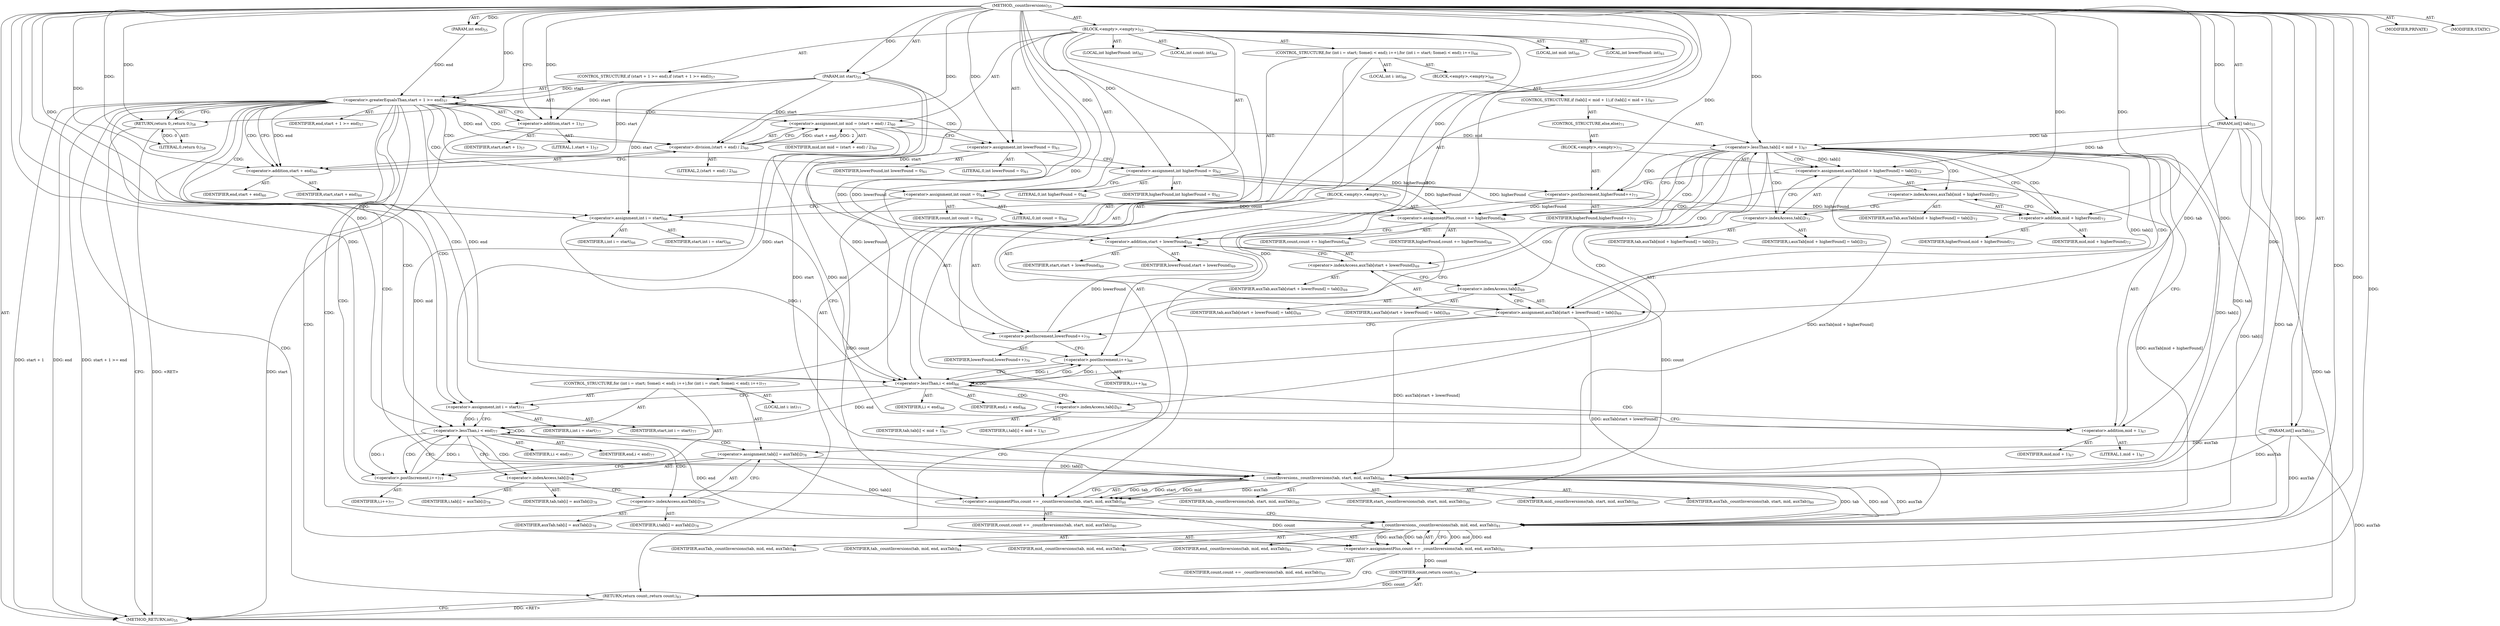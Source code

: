 digraph "_countInversions" {  
"238" [label = <(METHOD,_countInversions)<SUB>55</SUB>> ]
"239" [label = <(PARAM,int[] tab)<SUB>55</SUB>> ]
"240" [label = <(PARAM,int start)<SUB>55</SUB>> ]
"241" [label = <(PARAM,int end)<SUB>55</SUB>> ]
"242" [label = <(PARAM,int[] auxTab)<SUB>55</SUB>> ]
"243" [label = <(BLOCK,&lt;empty&gt;,&lt;empty&gt;)<SUB>55</SUB>> ]
"244" [label = <(CONTROL_STRUCTURE,if (start + 1 &gt;= end),if (start + 1 &gt;= end))<SUB>57</SUB>> ]
"245" [label = <(&lt;operator&gt;.greaterEqualsThan,start + 1 &gt;= end)<SUB>57</SUB>> ]
"246" [label = <(&lt;operator&gt;.addition,start + 1)<SUB>57</SUB>> ]
"247" [label = <(IDENTIFIER,start,start + 1)<SUB>57</SUB>> ]
"248" [label = <(LITERAL,1,start + 1)<SUB>57</SUB>> ]
"249" [label = <(IDENTIFIER,end,start + 1 &gt;= end)<SUB>57</SUB>> ]
"250" [label = <(RETURN,return 0;,return 0;)<SUB>58</SUB>> ]
"251" [label = <(LITERAL,0,return 0;)<SUB>58</SUB>> ]
"252" [label = <(LOCAL,int mid: int)<SUB>60</SUB>> ]
"253" [label = <(&lt;operator&gt;.assignment,int mid = (start + end) / 2)<SUB>60</SUB>> ]
"254" [label = <(IDENTIFIER,mid,int mid = (start + end) / 2)<SUB>60</SUB>> ]
"255" [label = <(&lt;operator&gt;.division,(start + end) / 2)<SUB>60</SUB>> ]
"256" [label = <(&lt;operator&gt;.addition,start + end)<SUB>60</SUB>> ]
"257" [label = <(IDENTIFIER,start,start + end)<SUB>60</SUB>> ]
"258" [label = <(IDENTIFIER,end,start + end)<SUB>60</SUB>> ]
"259" [label = <(LITERAL,2,(start + end) / 2)<SUB>60</SUB>> ]
"260" [label = <(LOCAL,int lowerFound: int)<SUB>61</SUB>> ]
"261" [label = <(&lt;operator&gt;.assignment,int lowerFound = 0)<SUB>61</SUB>> ]
"262" [label = <(IDENTIFIER,lowerFound,int lowerFound = 0)<SUB>61</SUB>> ]
"263" [label = <(LITERAL,0,int lowerFound = 0)<SUB>61</SUB>> ]
"264" [label = <(LOCAL,int higherFound: int)<SUB>62</SUB>> ]
"265" [label = <(&lt;operator&gt;.assignment,int higherFound = 0)<SUB>62</SUB>> ]
"266" [label = <(IDENTIFIER,higherFound,int higherFound = 0)<SUB>62</SUB>> ]
"267" [label = <(LITERAL,0,int higherFound = 0)<SUB>62</SUB>> ]
"268" [label = <(LOCAL,int count: int)<SUB>64</SUB>> ]
"269" [label = <(&lt;operator&gt;.assignment,int count = 0)<SUB>64</SUB>> ]
"270" [label = <(IDENTIFIER,count,int count = 0)<SUB>64</SUB>> ]
"271" [label = <(LITERAL,0,int count = 0)<SUB>64</SUB>> ]
"272" [label = <(CONTROL_STRUCTURE,for (int i = start; Some(i &lt; end); i++),for (int i = start; Some(i &lt; end); i++))<SUB>66</SUB>> ]
"273" [label = <(LOCAL,int i: int)<SUB>66</SUB>> ]
"274" [label = <(&lt;operator&gt;.assignment,int i = start)<SUB>66</SUB>> ]
"275" [label = <(IDENTIFIER,i,int i = start)<SUB>66</SUB>> ]
"276" [label = <(IDENTIFIER,start,int i = start)<SUB>66</SUB>> ]
"277" [label = <(&lt;operator&gt;.lessThan,i &lt; end)<SUB>66</SUB>> ]
"278" [label = <(IDENTIFIER,i,i &lt; end)<SUB>66</SUB>> ]
"279" [label = <(IDENTIFIER,end,i &lt; end)<SUB>66</SUB>> ]
"280" [label = <(&lt;operator&gt;.postIncrement,i++)<SUB>66</SUB>> ]
"281" [label = <(IDENTIFIER,i,i++)<SUB>66</SUB>> ]
"282" [label = <(BLOCK,&lt;empty&gt;,&lt;empty&gt;)<SUB>66</SUB>> ]
"283" [label = <(CONTROL_STRUCTURE,if (tab[i] &lt; mid + 1),if (tab[i] &lt; mid + 1))<SUB>67</SUB>> ]
"284" [label = <(&lt;operator&gt;.lessThan,tab[i] &lt; mid + 1)<SUB>67</SUB>> ]
"285" [label = <(&lt;operator&gt;.indexAccess,tab[i])<SUB>67</SUB>> ]
"286" [label = <(IDENTIFIER,tab,tab[i] &lt; mid + 1)<SUB>67</SUB>> ]
"287" [label = <(IDENTIFIER,i,tab[i] &lt; mid + 1)<SUB>67</SUB>> ]
"288" [label = <(&lt;operator&gt;.addition,mid + 1)<SUB>67</SUB>> ]
"289" [label = <(IDENTIFIER,mid,mid + 1)<SUB>67</SUB>> ]
"290" [label = <(LITERAL,1,mid + 1)<SUB>67</SUB>> ]
"291" [label = <(BLOCK,&lt;empty&gt;,&lt;empty&gt;)<SUB>67</SUB>> ]
"292" [label = <(&lt;operator&gt;.assignmentPlus,count += higherFound)<SUB>68</SUB>> ]
"293" [label = <(IDENTIFIER,count,count += higherFound)<SUB>68</SUB>> ]
"294" [label = <(IDENTIFIER,higherFound,count += higherFound)<SUB>68</SUB>> ]
"295" [label = <(&lt;operator&gt;.assignment,auxTab[start + lowerFound] = tab[i])<SUB>69</SUB>> ]
"296" [label = <(&lt;operator&gt;.indexAccess,auxTab[start + lowerFound])<SUB>69</SUB>> ]
"297" [label = <(IDENTIFIER,auxTab,auxTab[start + lowerFound] = tab[i])<SUB>69</SUB>> ]
"298" [label = <(&lt;operator&gt;.addition,start + lowerFound)<SUB>69</SUB>> ]
"299" [label = <(IDENTIFIER,start,start + lowerFound)<SUB>69</SUB>> ]
"300" [label = <(IDENTIFIER,lowerFound,start + lowerFound)<SUB>69</SUB>> ]
"301" [label = <(&lt;operator&gt;.indexAccess,tab[i])<SUB>69</SUB>> ]
"302" [label = <(IDENTIFIER,tab,auxTab[start + lowerFound] = tab[i])<SUB>69</SUB>> ]
"303" [label = <(IDENTIFIER,i,auxTab[start + lowerFound] = tab[i])<SUB>69</SUB>> ]
"304" [label = <(&lt;operator&gt;.postIncrement,lowerFound++)<SUB>70</SUB>> ]
"305" [label = <(IDENTIFIER,lowerFound,lowerFound++)<SUB>70</SUB>> ]
"306" [label = <(CONTROL_STRUCTURE,else,else)<SUB>71</SUB>> ]
"307" [label = <(BLOCK,&lt;empty&gt;,&lt;empty&gt;)<SUB>71</SUB>> ]
"308" [label = <(&lt;operator&gt;.assignment,auxTab[mid + higherFound] = tab[i])<SUB>72</SUB>> ]
"309" [label = <(&lt;operator&gt;.indexAccess,auxTab[mid + higherFound])<SUB>72</SUB>> ]
"310" [label = <(IDENTIFIER,auxTab,auxTab[mid + higherFound] = tab[i])<SUB>72</SUB>> ]
"311" [label = <(&lt;operator&gt;.addition,mid + higherFound)<SUB>72</SUB>> ]
"312" [label = <(IDENTIFIER,mid,mid + higherFound)<SUB>72</SUB>> ]
"313" [label = <(IDENTIFIER,higherFound,mid + higherFound)<SUB>72</SUB>> ]
"314" [label = <(&lt;operator&gt;.indexAccess,tab[i])<SUB>72</SUB>> ]
"315" [label = <(IDENTIFIER,tab,auxTab[mid + higherFound] = tab[i])<SUB>72</SUB>> ]
"316" [label = <(IDENTIFIER,i,auxTab[mid + higherFound] = tab[i])<SUB>72</SUB>> ]
"317" [label = <(&lt;operator&gt;.postIncrement,higherFound++)<SUB>73</SUB>> ]
"318" [label = <(IDENTIFIER,higherFound,higherFound++)<SUB>73</SUB>> ]
"319" [label = <(CONTROL_STRUCTURE,for (int i = start; Some(i &lt; end); i++),for (int i = start; Some(i &lt; end); i++))<SUB>77</SUB>> ]
"320" [label = <(LOCAL,int i: int)<SUB>77</SUB>> ]
"321" [label = <(&lt;operator&gt;.assignment,int i = start)<SUB>77</SUB>> ]
"322" [label = <(IDENTIFIER,i,int i = start)<SUB>77</SUB>> ]
"323" [label = <(IDENTIFIER,start,int i = start)<SUB>77</SUB>> ]
"324" [label = <(&lt;operator&gt;.lessThan,i &lt; end)<SUB>77</SUB>> ]
"325" [label = <(IDENTIFIER,i,i &lt; end)<SUB>77</SUB>> ]
"326" [label = <(IDENTIFIER,end,i &lt; end)<SUB>77</SUB>> ]
"327" [label = <(&lt;operator&gt;.postIncrement,i++)<SUB>77</SUB>> ]
"328" [label = <(IDENTIFIER,i,i++)<SUB>77</SUB>> ]
"329" [label = <(&lt;operator&gt;.assignment,tab[i] = auxTab[i])<SUB>78</SUB>> ]
"330" [label = <(&lt;operator&gt;.indexAccess,tab[i])<SUB>78</SUB>> ]
"331" [label = <(IDENTIFIER,tab,tab[i] = auxTab[i])<SUB>78</SUB>> ]
"332" [label = <(IDENTIFIER,i,tab[i] = auxTab[i])<SUB>78</SUB>> ]
"333" [label = <(&lt;operator&gt;.indexAccess,auxTab[i])<SUB>78</SUB>> ]
"334" [label = <(IDENTIFIER,auxTab,tab[i] = auxTab[i])<SUB>78</SUB>> ]
"335" [label = <(IDENTIFIER,i,tab[i] = auxTab[i])<SUB>78</SUB>> ]
"336" [label = <(&lt;operator&gt;.assignmentPlus,count += _countInversions(tab, start, mid, auxTab))<SUB>80</SUB>> ]
"337" [label = <(IDENTIFIER,count,count += _countInversions(tab, start, mid, auxTab))<SUB>80</SUB>> ]
"338" [label = <(_countInversions,_countInversions(tab, start, mid, auxTab))<SUB>80</SUB>> ]
"339" [label = <(IDENTIFIER,tab,_countInversions(tab, start, mid, auxTab))<SUB>80</SUB>> ]
"340" [label = <(IDENTIFIER,start,_countInversions(tab, start, mid, auxTab))<SUB>80</SUB>> ]
"341" [label = <(IDENTIFIER,mid,_countInversions(tab, start, mid, auxTab))<SUB>80</SUB>> ]
"342" [label = <(IDENTIFIER,auxTab,_countInversions(tab, start, mid, auxTab))<SUB>80</SUB>> ]
"343" [label = <(&lt;operator&gt;.assignmentPlus,count += _countInversions(tab, mid, end, auxTab))<SUB>81</SUB>> ]
"344" [label = <(IDENTIFIER,count,count += _countInversions(tab, mid, end, auxTab))<SUB>81</SUB>> ]
"345" [label = <(_countInversions,_countInversions(tab, mid, end, auxTab))<SUB>81</SUB>> ]
"346" [label = <(IDENTIFIER,tab,_countInversions(tab, mid, end, auxTab))<SUB>81</SUB>> ]
"347" [label = <(IDENTIFIER,mid,_countInversions(tab, mid, end, auxTab))<SUB>81</SUB>> ]
"348" [label = <(IDENTIFIER,end,_countInversions(tab, mid, end, auxTab))<SUB>81</SUB>> ]
"349" [label = <(IDENTIFIER,auxTab,_countInversions(tab, mid, end, auxTab))<SUB>81</SUB>> ]
"350" [label = <(RETURN,return count;,return count;)<SUB>83</SUB>> ]
"351" [label = <(IDENTIFIER,count,return count;)<SUB>83</SUB>> ]
"352" [label = <(MODIFIER,PRIVATE)> ]
"353" [label = <(MODIFIER,STATIC)> ]
"354" [label = <(METHOD_RETURN,int)<SUB>55</SUB>> ]
  "238" -> "239"  [ label = "AST: "] 
  "238" -> "240"  [ label = "AST: "] 
  "238" -> "241"  [ label = "AST: "] 
  "238" -> "242"  [ label = "AST: "] 
  "238" -> "243"  [ label = "AST: "] 
  "238" -> "352"  [ label = "AST: "] 
  "238" -> "353"  [ label = "AST: "] 
  "238" -> "354"  [ label = "AST: "] 
  "243" -> "244"  [ label = "AST: "] 
  "243" -> "252"  [ label = "AST: "] 
  "243" -> "253"  [ label = "AST: "] 
  "243" -> "260"  [ label = "AST: "] 
  "243" -> "261"  [ label = "AST: "] 
  "243" -> "264"  [ label = "AST: "] 
  "243" -> "265"  [ label = "AST: "] 
  "243" -> "268"  [ label = "AST: "] 
  "243" -> "269"  [ label = "AST: "] 
  "243" -> "272"  [ label = "AST: "] 
  "243" -> "319"  [ label = "AST: "] 
  "243" -> "336"  [ label = "AST: "] 
  "243" -> "343"  [ label = "AST: "] 
  "243" -> "350"  [ label = "AST: "] 
  "244" -> "245"  [ label = "AST: "] 
  "244" -> "250"  [ label = "AST: "] 
  "245" -> "246"  [ label = "AST: "] 
  "245" -> "249"  [ label = "AST: "] 
  "246" -> "247"  [ label = "AST: "] 
  "246" -> "248"  [ label = "AST: "] 
  "250" -> "251"  [ label = "AST: "] 
  "253" -> "254"  [ label = "AST: "] 
  "253" -> "255"  [ label = "AST: "] 
  "255" -> "256"  [ label = "AST: "] 
  "255" -> "259"  [ label = "AST: "] 
  "256" -> "257"  [ label = "AST: "] 
  "256" -> "258"  [ label = "AST: "] 
  "261" -> "262"  [ label = "AST: "] 
  "261" -> "263"  [ label = "AST: "] 
  "265" -> "266"  [ label = "AST: "] 
  "265" -> "267"  [ label = "AST: "] 
  "269" -> "270"  [ label = "AST: "] 
  "269" -> "271"  [ label = "AST: "] 
  "272" -> "273"  [ label = "AST: "] 
  "272" -> "274"  [ label = "AST: "] 
  "272" -> "277"  [ label = "AST: "] 
  "272" -> "280"  [ label = "AST: "] 
  "272" -> "282"  [ label = "AST: "] 
  "274" -> "275"  [ label = "AST: "] 
  "274" -> "276"  [ label = "AST: "] 
  "277" -> "278"  [ label = "AST: "] 
  "277" -> "279"  [ label = "AST: "] 
  "280" -> "281"  [ label = "AST: "] 
  "282" -> "283"  [ label = "AST: "] 
  "283" -> "284"  [ label = "AST: "] 
  "283" -> "291"  [ label = "AST: "] 
  "283" -> "306"  [ label = "AST: "] 
  "284" -> "285"  [ label = "AST: "] 
  "284" -> "288"  [ label = "AST: "] 
  "285" -> "286"  [ label = "AST: "] 
  "285" -> "287"  [ label = "AST: "] 
  "288" -> "289"  [ label = "AST: "] 
  "288" -> "290"  [ label = "AST: "] 
  "291" -> "292"  [ label = "AST: "] 
  "291" -> "295"  [ label = "AST: "] 
  "291" -> "304"  [ label = "AST: "] 
  "292" -> "293"  [ label = "AST: "] 
  "292" -> "294"  [ label = "AST: "] 
  "295" -> "296"  [ label = "AST: "] 
  "295" -> "301"  [ label = "AST: "] 
  "296" -> "297"  [ label = "AST: "] 
  "296" -> "298"  [ label = "AST: "] 
  "298" -> "299"  [ label = "AST: "] 
  "298" -> "300"  [ label = "AST: "] 
  "301" -> "302"  [ label = "AST: "] 
  "301" -> "303"  [ label = "AST: "] 
  "304" -> "305"  [ label = "AST: "] 
  "306" -> "307"  [ label = "AST: "] 
  "307" -> "308"  [ label = "AST: "] 
  "307" -> "317"  [ label = "AST: "] 
  "308" -> "309"  [ label = "AST: "] 
  "308" -> "314"  [ label = "AST: "] 
  "309" -> "310"  [ label = "AST: "] 
  "309" -> "311"  [ label = "AST: "] 
  "311" -> "312"  [ label = "AST: "] 
  "311" -> "313"  [ label = "AST: "] 
  "314" -> "315"  [ label = "AST: "] 
  "314" -> "316"  [ label = "AST: "] 
  "317" -> "318"  [ label = "AST: "] 
  "319" -> "320"  [ label = "AST: "] 
  "319" -> "321"  [ label = "AST: "] 
  "319" -> "324"  [ label = "AST: "] 
  "319" -> "327"  [ label = "AST: "] 
  "319" -> "329"  [ label = "AST: "] 
  "321" -> "322"  [ label = "AST: "] 
  "321" -> "323"  [ label = "AST: "] 
  "324" -> "325"  [ label = "AST: "] 
  "324" -> "326"  [ label = "AST: "] 
  "327" -> "328"  [ label = "AST: "] 
  "329" -> "330"  [ label = "AST: "] 
  "329" -> "333"  [ label = "AST: "] 
  "330" -> "331"  [ label = "AST: "] 
  "330" -> "332"  [ label = "AST: "] 
  "333" -> "334"  [ label = "AST: "] 
  "333" -> "335"  [ label = "AST: "] 
  "336" -> "337"  [ label = "AST: "] 
  "336" -> "338"  [ label = "AST: "] 
  "338" -> "339"  [ label = "AST: "] 
  "338" -> "340"  [ label = "AST: "] 
  "338" -> "341"  [ label = "AST: "] 
  "338" -> "342"  [ label = "AST: "] 
  "343" -> "344"  [ label = "AST: "] 
  "343" -> "345"  [ label = "AST: "] 
  "345" -> "346"  [ label = "AST: "] 
  "345" -> "347"  [ label = "AST: "] 
  "345" -> "348"  [ label = "AST: "] 
  "345" -> "349"  [ label = "AST: "] 
  "350" -> "351"  [ label = "AST: "] 
  "253" -> "261"  [ label = "CFG: "] 
  "261" -> "265"  [ label = "CFG: "] 
  "265" -> "269"  [ label = "CFG: "] 
  "269" -> "274"  [ label = "CFG: "] 
  "336" -> "345"  [ label = "CFG: "] 
  "343" -> "350"  [ label = "CFG: "] 
  "350" -> "354"  [ label = "CFG: "] 
  "245" -> "250"  [ label = "CFG: "] 
  "245" -> "256"  [ label = "CFG: "] 
  "250" -> "354"  [ label = "CFG: "] 
  "255" -> "253"  [ label = "CFG: "] 
  "274" -> "277"  [ label = "CFG: "] 
  "277" -> "285"  [ label = "CFG: "] 
  "277" -> "321"  [ label = "CFG: "] 
  "280" -> "277"  [ label = "CFG: "] 
  "321" -> "324"  [ label = "CFG: "] 
  "324" -> "330"  [ label = "CFG: "] 
  "324" -> "338"  [ label = "CFG: "] 
  "327" -> "324"  [ label = "CFG: "] 
  "329" -> "327"  [ label = "CFG: "] 
  "338" -> "336"  [ label = "CFG: "] 
  "345" -> "343"  [ label = "CFG: "] 
  "246" -> "245"  [ label = "CFG: "] 
  "256" -> "255"  [ label = "CFG: "] 
  "330" -> "333"  [ label = "CFG: "] 
  "333" -> "329"  [ label = "CFG: "] 
  "284" -> "292"  [ label = "CFG: "] 
  "284" -> "311"  [ label = "CFG: "] 
  "285" -> "288"  [ label = "CFG: "] 
  "288" -> "284"  [ label = "CFG: "] 
  "292" -> "298"  [ label = "CFG: "] 
  "295" -> "304"  [ label = "CFG: "] 
  "304" -> "280"  [ label = "CFG: "] 
  "296" -> "301"  [ label = "CFG: "] 
  "301" -> "295"  [ label = "CFG: "] 
  "308" -> "317"  [ label = "CFG: "] 
  "317" -> "280"  [ label = "CFG: "] 
  "298" -> "296"  [ label = "CFG: "] 
  "309" -> "314"  [ label = "CFG: "] 
  "314" -> "308"  [ label = "CFG: "] 
  "311" -> "309"  [ label = "CFG: "] 
  "238" -> "246"  [ label = "CFG: "] 
  "350" -> "354"  [ label = "DDG: &lt;RET&gt;"] 
  "250" -> "354"  [ label = "DDG: &lt;RET&gt;"] 
  "239" -> "354"  [ label = "DDG: tab"] 
  "242" -> "354"  [ label = "DDG: auxTab"] 
  "246" -> "354"  [ label = "DDG: start"] 
  "245" -> "354"  [ label = "DDG: start + 1"] 
  "245" -> "354"  [ label = "DDG: end"] 
  "245" -> "354"  [ label = "DDG: start + 1 &gt;= end"] 
  "238" -> "239"  [ label = "DDG: "] 
  "238" -> "240"  [ label = "DDG: "] 
  "238" -> "241"  [ label = "DDG: "] 
  "238" -> "242"  [ label = "DDG: "] 
  "255" -> "253"  [ label = "DDG: start + end"] 
  "255" -> "253"  [ label = "DDG: 2"] 
  "238" -> "261"  [ label = "DDG: "] 
  "238" -> "265"  [ label = "DDG: "] 
  "238" -> "269"  [ label = "DDG: "] 
  "338" -> "336"  [ label = "DDG: tab"] 
  "338" -> "336"  [ label = "DDG: start"] 
  "338" -> "336"  [ label = "DDG: mid"] 
  "338" -> "336"  [ label = "DDG: auxTab"] 
  "345" -> "343"  [ label = "DDG: tab"] 
  "345" -> "343"  [ label = "DDG: mid"] 
  "345" -> "343"  [ label = "DDG: end"] 
  "345" -> "343"  [ label = "DDG: auxTab"] 
  "351" -> "350"  [ label = "DDG: count"] 
  "251" -> "250"  [ label = "DDG: 0"] 
  "238" -> "250"  [ label = "DDG: "] 
  "238" -> "274"  [ label = "DDG: "] 
  "240" -> "274"  [ label = "DDG: start"] 
  "238" -> "321"  [ label = "DDG: "] 
  "240" -> "321"  [ label = "DDG: start"] 
  "242" -> "329"  [ label = "DDG: auxTab"] 
  "269" -> "336"  [ label = "DDG: count"] 
  "292" -> "336"  [ label = "DDG: count"] 
  "238" -> "336"  [ label = "DDG: "] 
  "336" -> "343"  [ label = "DDG: count"] 
  "238" -> "343"  [ label = "DDG: "] 
  "343" -> "351"  [ label = "DDG: count"] 
  "238" -> "351"  [ label = "DDG: "] 
  "240" -> "245"  [ label = "DDG: start"] 
  "238" -> "245"  [ label = "DDG: "] 
  "241" -> "245"  [ label = "DDG: end"] 
  "238" -> "251"  [ label = "DDG: "] 
  "238" -> "255"  [ label = "DDG: "] 
  "240" -> "255"  [ label = "DDG: start"] 
  "245" -> "255"  [ label = "DDG: end"] 
  "274" -> "277"  [ label = "DDG: i"] 
  "280" -> "277"  [ label = "DDG: i"] 
  "238" -> "277"  [ label = "DDG: "] 
  "245" -> "277"  [ label = "DDG: end"] 
  "277" -> "280"  [ label = "DDG: i"] 
  "238" -> "280"  [ label = "DDG: "] 
  "321" -> "324"  [ label = "DDG: i"] 
  "327" -> "324"  [ label = "DDG: i"] 
  "238" -> "324"  [ label = "DDG: "] 
  "277" -> "324"  [ label = "DDG: end"] 
  "324" -> "327"  [ label = "DDG: i"] 
  "238" -> "327"  [ label = "DDG: "] 
  "239" -> "338"  [ label = "DDG: tab"] 
  "329" -> "338"  [ label = "DDG: tab[i]"] 
  "238" -> "338"  [ label = "DDG: "] 
  "284" -> "338"  [ label = "DDG: tab[i]"] 
  "240" -> "338"  [ label = "DDG: start"] 
  "253" -> "338"  [ label = "DDG: mid"] 
  "242" -> "338"  [ label = "DDG: auxTab"] 
  "308" -> "338"  [ label = "DDG: auxTab[mid + higherFound]"] 
  "295" -> "338"  [ label = "DDG: auxTab[start + lowerFound]"] 
  "338" -> "345"  [ label = "DDG: tab"] 
  "329" -> "345"  [ label = "DDG: tab[i]"] 
  "238" -> "345"  [ label = "DDG: "] 
  "239" -> "345"  [ label = "DDG: tab"] 
  "284" -> "345"  [ label = "DDG: tab[i]"] 
  "338" -> "345"  [ label = "DDG: mid"] 
  "324" -> "345"  [ label = "DDG: end"] 
  "338" -> "345"  [ label = "DDG: auxTab"] 
  "308" -> "345"  [ label = "DDG: auxTab[mid + higherFound]"] 
  "295" -> "345"  [ label = "DDG: auxTab[start + lowerFound]"] 
  "242" -> "345"  [ label = "DDG: auxTab"] 
  "240" -> "246"  [ label = "DDG: start"] 
  "238" -> "246"  [ label = "DDG: "] 
  "238" -> "256"  [ label = "DDG: "] 
  "240" -> "256"  [ label = "DDG: start"] 
  "245" -> "256"  [ label = "DDG: end"] 
  "239" -> "284"  [ label = "DDG: tab"] 
  "253" -> "284"  [ label = "DDG: mid"] 
  "238" -> "284"  [ label = "DDG: "] 
  "265" -> "292"  [ label = "DDG: higherFound"] 
  "317" -> "292"  [ label = "DDG: higherFound"] 
  "238" -> "292"  [ label = "DDG: "] 
  "239" -> "295"  [ label = "DDG: tab"] 
  "284" -> "295"  [ label = "DDG: tab[i]"] 
  "253" -> "288"  [ label = "DDG: mid"] 
  "238" -> "288"  [ label = "DDG: "] 
  "269" -> "292"  [ label = "DDG: count"] 
  "238" -> "304"  [ label = "DDG: "] 
  "261" -> "304"  [ label = "DDG: lowerFound"] 
  "239" -> "308"  [ label = "DDG: tab"] 
  "284" -> "308"  [ label = "DDG: tab[i]"] 
  "238" -> "317"  [ label = "DDG: "] 
  "265" -> "317"  [ label = "DDG: higherFound"] 
  "238" -> "298"  [ label = "DDG: "] 
  "240" -> "298"  [ label = "DDG: start"] 
  "261" -> "298"  [ label = "DDG: lowerFound"] 
  "304" -> "298"  [ label = "DDG: lowerFound"] 
  "238" -> "311"  [ label = "DDG: "] 
  "265" -> "311"  [ label = "DDG: higherFound"] 
  "317" -> "311"  [ label = "DDG: higherFound"] 
  "245" -> "277"  [ label = "CDG: "] 
  "245" -> "261"  [ label = "CDG: "] 
  "245" -> "256"  [ label = "CDG: "] 
  "245" -> "338"  [ label = "CDG: "] 
  "245" -> "345"  [ label = "CDG: "] 
  "245" -> "253"  [ label = "CDG: "] 
  "245" -> "255"  [ label = "CDG: "] 
  "245" -> "324"  [ label = "CDG: "] 
  "245" -> "336"  [ label = "CDG: "] 
  "245" -> "343"  [ label = "CDG: "] 
  "245" -> "350"  [ label = "CDG: "] 
  "245" -> "265"  [ label = "CDG: "] 
  "245" -> "250"  [ label = "CDG: "] 
  "245" -> "269"  [ label = "CDG: "] 
  "245" -> "321"  [ label = "CDG: "] 
  "245" -> "274"  [ label = "CDG: "] 
  "277" -> "277"  [ label = "CDG: "] 
  "277" -> "284"  [ label = "CDG: "] 
  "277" -> "285"  [ label = "CDG: "] 
  "277" -> "288"  [ label = "CDG: "] 
  "277" -> "280"  [ label = "CDG: "] 
  "324" -> "329"  [ label = "CDG: "] 
  "324" -> "330"  [ label = "CDG: "] 
  "324" -> "324"  [ label = "CDG: "] 
  "324" -> "333"  [ label = "CDG: "] 
  "324" -> "327"  [ label = "CDG: "] 
  "284" -> "304"  [ label = "CDG: "] 
  "284" -> "292"  [ label = "CDG: "] 
  "284" -> "308"  [ label = "CDG: "] 
  "284" -> "309"  [ label = "CDG: "] 
  "284" -> "301"  [ label = "CDG: "] 
  "284" -> "317"  [ label = "CDG: "] 
  "284" -> "311"  [ label = "CDG: "] 
  "284" -> "298"  [ label = "CDG: "] 
  "284" -> "314"  [ label = "CDG: "] 
  "284" -> "296"  [ label = "CDG: "] 
  "284" -> "295"  [ label = "CDG: "] 
}

